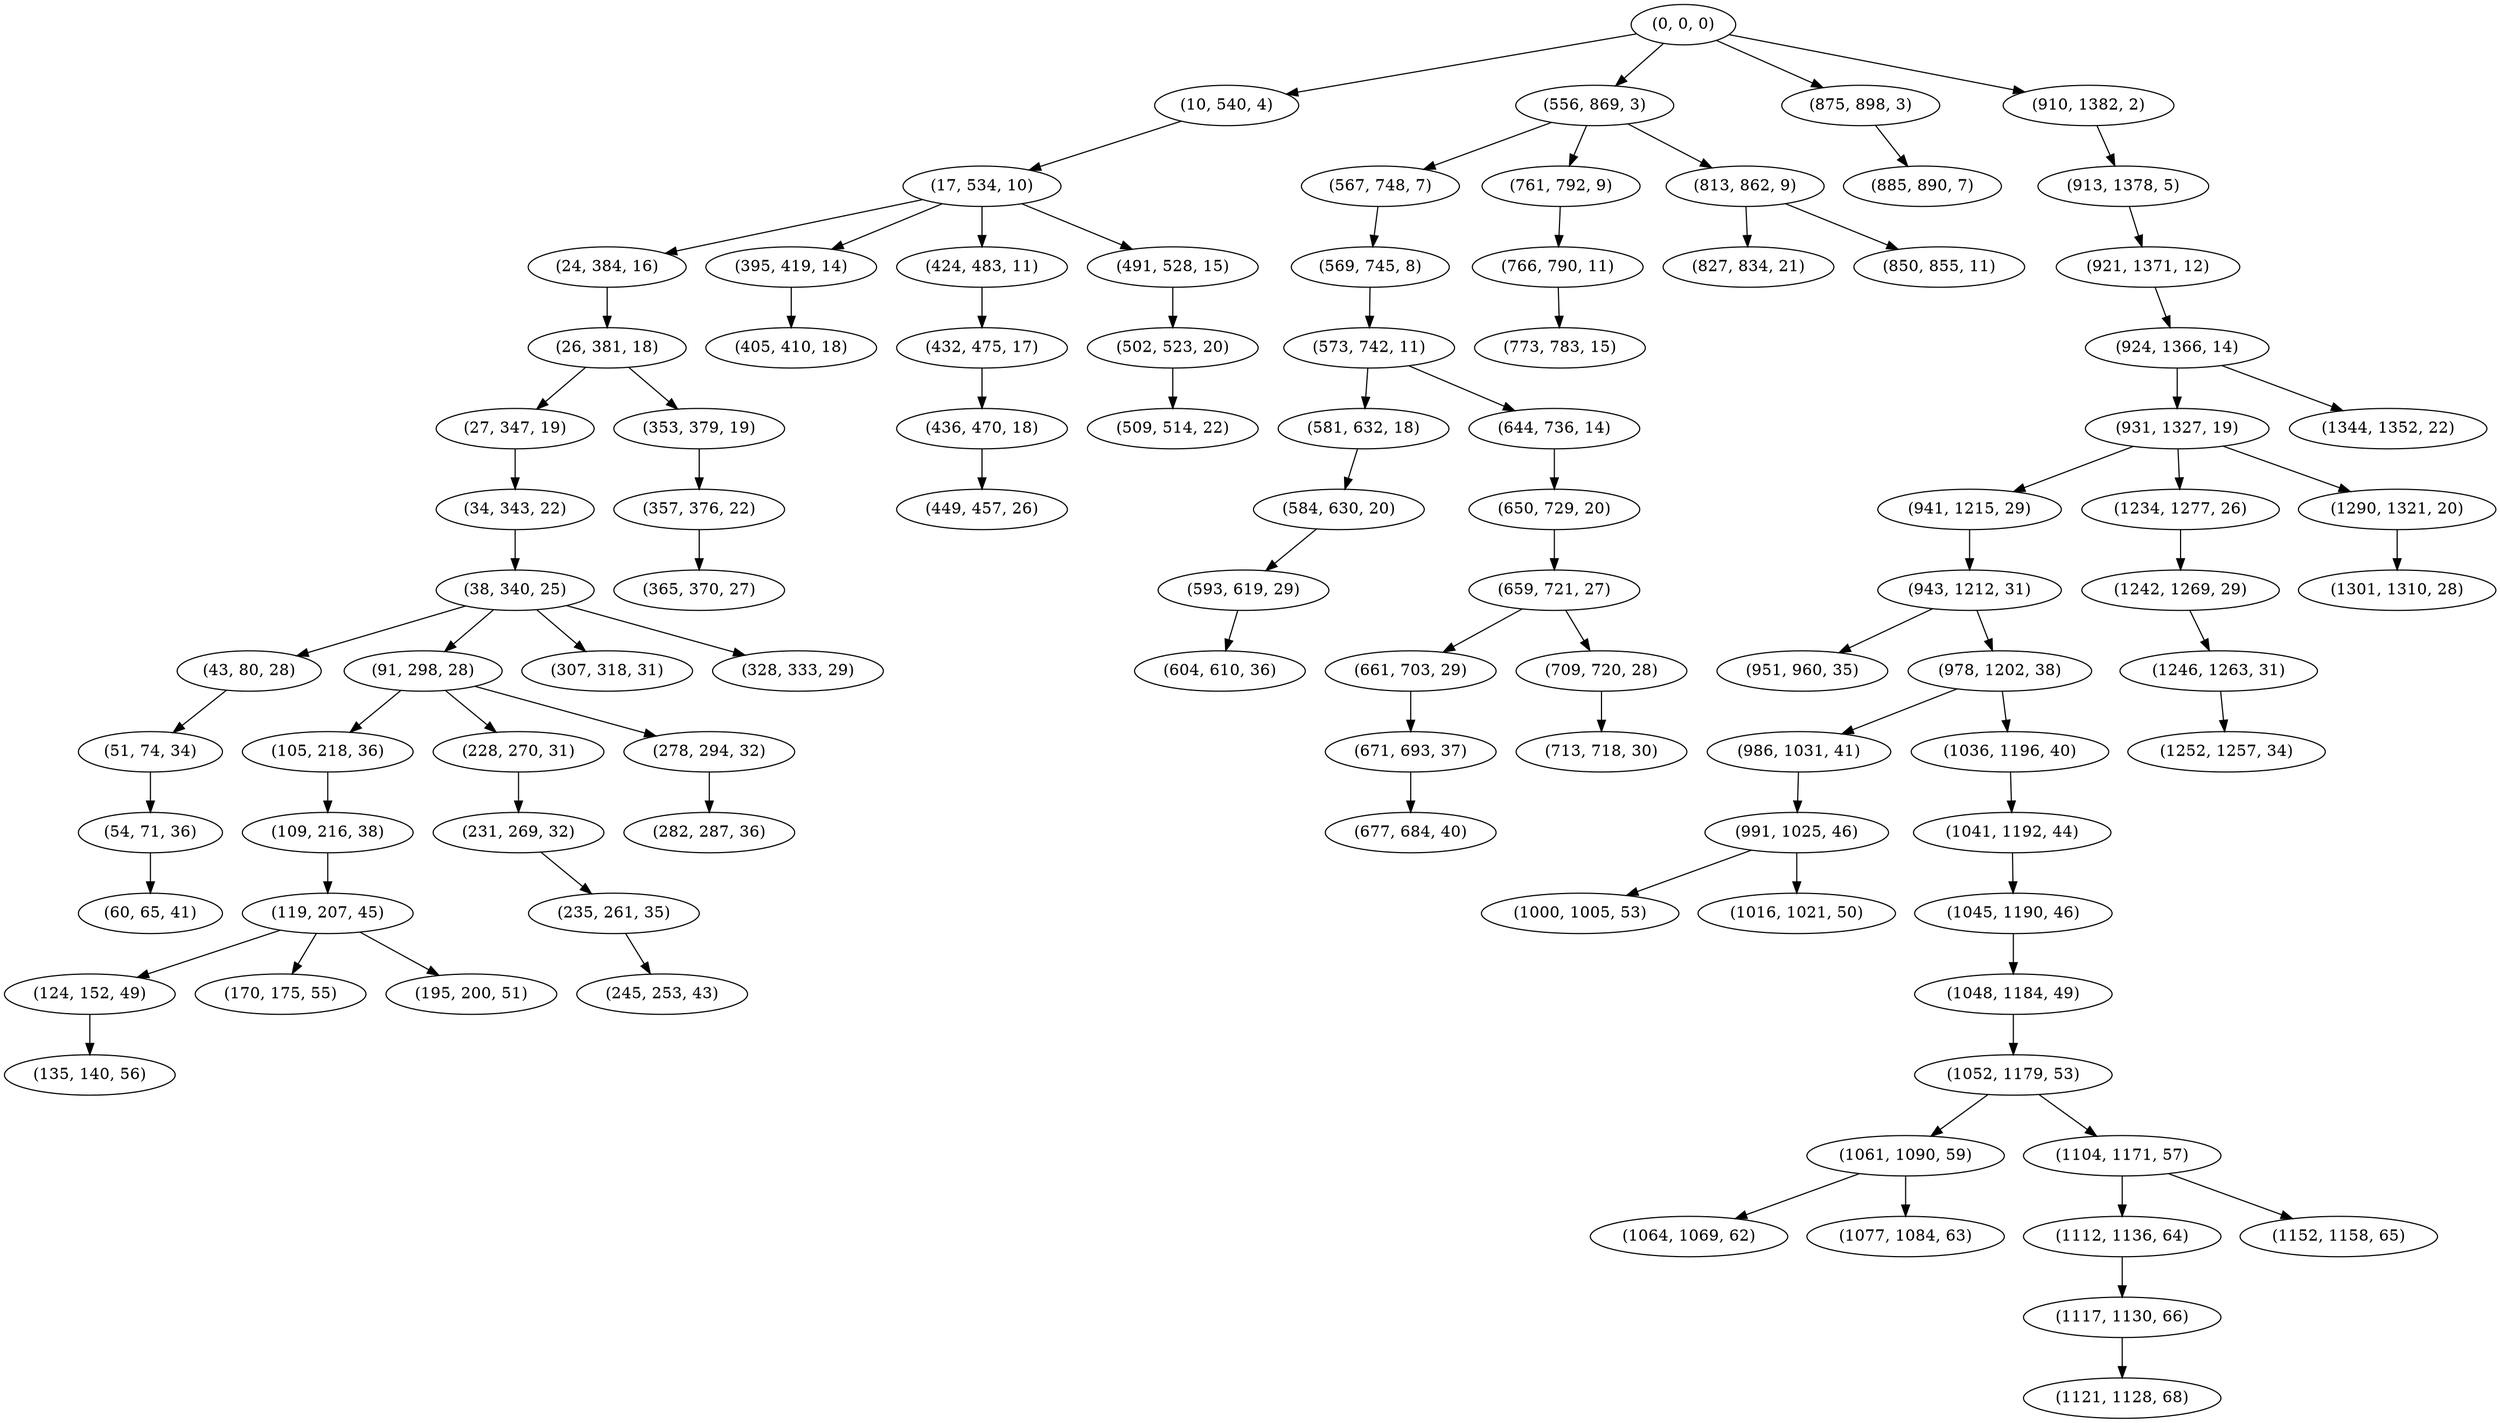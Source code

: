 digraph tree {
    "(0, 0, 0)";
    "(10, 540, 4)";
    "(17, 534, 10)";
    "(24, 384, 16)";
    "(26, 381, 18)";
    "(27, 347, 19)";
    "(34, 343, 22)";
    "(38, 340, 25)";
    "(43, 80, 28)";
    "(51, 74, 34)";
    "(54, 71, 36)";
    "(60, 65, 41)";
    "(91, 298, 28)";
    "(105, 218, 36)";
    "(109, 216, 38)";
    "(119, 207, 45)";
    "(124, 152, 49)";
    "(135, 140, 56)";
    "(170, 175, 55)";
    "(195, 200, 51)";
    "(228, 270, 31)";
    "(231, 269, 32)";
    "(235, 261, 35)";
    "(245, 253, 43)";
    "(278, 294, 32)";
    "(282, 287, 36)";
    "(307, 318, 31)";
    "(328, 333, 29)";
    "(353, 379, 19)";
    "(357, 376, 22)";
    "(365, 370, 27)";
    "(395, 419, 14)";
    "(405, 410, 18)";
    "(424, 483, 11)";
    "(432, 475, 17)";
    "(436, 470, 18)";
    "(449, 457, 26)";
    "(491, 528, 15)";
    "(502, 523, 20)";
    "(509, 514, 22)";
    "(556, 869, 3)";
    "(567, 748, 7)";
    "(569, 745, 8)";
    "(573, 742, 11)";
    "(581, 632, 18)";
    "(584, 630, 20)";
    "(593, 619, 29)";
    "(604, 610, 36)";
    "(644, 736, 14)";
    "(650, 729, 20)";
    "(659, 721, 27)";
    "(661, 703, 29)";
    "(671, 693, 37)";
    "(677, 684, 40)";
    "(709, 720, 28)";
    "(713, 718, 30)";
    "(761, 792, 9)";
    "(766, 790, 11)";
    "(773, 783, 15)";
    "(813, 862, 9)";
    "(827, 834, 21)";
    "(850, 855, 11)";
    "(875, 898, 3)";
    "(885, 890, 7)";
    "(910, 1382, 2)";
    "(913, 1378, 5)";
    "(921, 1371, 12)";
    "(924, 1366, 14)";
    "(931, 1327, 19)";
    "(941, 1215, 29)";
    "(943, 1212, 31)";
    "(951, 960, 35)";
    "(978, 1202, 38)";
    "(986, 1031, 41)";
    "(991, 1025, 46)";
    "(1000, 1005, 53)";
    "(1016, 1021, 50)";
    "(1036, 1196, 40)";
    "(1041, 1192, 44)";
    "(1045, 1190, 46)";
    "(1048, 1184, 49)";
    "(1052, 1179, 53)";
    "(1061, 1090, 59)";
    "(1064, 1069, 62)";
    "(1077, 1084, 63)";
    "(1104, 1171, 57)";
    "(1112, 1136, 64)";
    "(1117, 1130, 66)";
    "(1121, 1128, 68)";
    "(1152, 1158, 65)";
    "(1234, 1277, 26)";
    "(1242, 1269, 29)";
    "(1246, 1263, 31)";
    "(1252, 1257, 34)";
    "(1290, 1321, 20)";
    "(1301, 1310, 28)";
    "(1344, 1352, 22)";
    "(0, 0, 0)" -> "(10, 540, 4)";
    "(0, 0, 0)" -> "(556, 869, 3)";
    "(0, 0, 0)" -> "(875, 898, 3)";
    "(0, 0, 0)" -> "(910, 1382, 2)";
    "(10, 540, 4)" -> "(17, 534, 10)";
    "(17, 534, 10)" -> "(24, 384, 16)";
    "(17, 534, 10)" -> "(395, 419, 14)";
    "(17, 534, 10)" -> "(424, 483, 11)";
    "(17, 534, 10)" -> "(491, 528, 15)";
    "(24, 384, 16)" -> "(26, 381, 18)";
    "(26, 381, 18)" -> "(27, 347, 19)";
    "(26, 381, 18)" -> "(353, 379, 19)";
    "(27, 347, 19)" -> "(34, 343, 22)";
    "(34, 343, 22)" -> "(38, 340, 25)";
    "(38, 340, 25)" -> "(43, 80, 28)";
    "(38, 340, 25)" -> "(91, 298, 28)";
    "(38, 340, 25)" -> "(307, 318, 31)";
    "(38, 340, 25)" -> "(328, 333, 29)";
    "(43, 80, 28)" -> "(51, 74, 34)";
    "(51, 74, 34)" -> "(54, 71, 36)";
    "(54, 71, 36)" -> "(60, 65, 41)";
    "(91, 298, 28)" -> "(105, 218, 36)";
    "(91, 298, 28)" -> "(228, 270, 31)";
    "(91, 298, 28)" -> "(278, 294, 32)";
    "(105, 218, 36)" -> "(109, 216, 38)";
    "(109, 216, 38)" -> "(119, 207, 45)";
    "(119, 207, 45)" -> "(124, 152, 49)";
    "(119, 207, 45)" -> "(170, 175, 55)";
    "(119, 207, 45)" -> "(195, 200, 51)";
    "(124, 152, 49)" -> "(135, 140, 56)";
    "(228, 270, 31)" -> "(231, 269, 32)";
    "(231, 269, 32)" -> "(235, 261, 35)";
    "(235, 261, 35)" -> "(245, 253, 43)";
    "(278, 294, 32)" -> "(282, 287, 36)";
    "(353, 379, 19)" -> "(357, 376, 22)";
    "(357, 376, 22)" -> "(365, 370, 27)";
    "(395, 419, 14)" -> "(405, 410, 18)";
    "(424, 483, 11)" -> "(432, 475, 17)";
    "(432, 475, 17)" -> "(436, 470, 18)";
    "(436, 470, 18)" -> "(449, 457, 26)";
    "(491, 528, 15)" -> "(502, 523, 20)";
    "(502, 523, 20)" -> "(509, 514, 22)";
    "(556, 869, 3)" -> "(567, 748, 7)";
    "(556, 869, 3)" -> "(761, 792, 9)";
    "(556, 869, 3)" -> "(813, 862, 9)";
    "(567, 748, 7)" -> "(569, 745, 8)";
    "(569, 745, 8)" -> "(573, 742, 11)";
    "(573, 742, 11)" -> "(581, 632, 18)";
    "(573, 742, 11)" -> "(644, 736, 14)";
    "(581, 632, 18)" -> "(584, 630, 20)";
    "(584, 630, 20)" -> "(593, 619, 29)";
    "(593, 619, 29)" -> "(604, 610, 36)";
    "(644, 736, 14)" -> "(650, 729, 20)";
    "(650, 729, 20)" -> "(659, 721, 27)";
    "(659, 721, 27)" -> "(661, 703, 29)";
    "(659, 721, 27)" -> "(709, 720, 28)";
    "(661, 703, 29)" -> "(671, 693, 37)";
    "(671, 693, 37)" -> "(677, 684, 40)";
    "(709, 720, 28)" -> "(713, 718, 30)";
    "(761, 792, 9)" -> "(766, 790, 11)";
    "(766, 790, 11)" -> "(773, 783, 15)";
    "(813, 862, 9)" -> "(827, 834, 21)";
    "(813, 862, 9)" -> "(850, 855, 11)";
    "(875, 898, 3)" -> "(885, 890, 7)";
    "(910, 1382, 2)" -> "(913, 1378, 5)";
    "(913, 1378, 5)" -> "(921, 1371, 12)";
    "(921, 1371, 12)" -> "(924, 1366, 14)";
    "(924, 1366, 14)" -> "(931, 1327, 19)";
    "(924, 1366, 14)" -> "(1344, 1352, 22)";
    "(931, 1327, 19)" -> "(941, 1215, 29)";
    "(931, 1327, 19)" -> "(1234, 1277, 26)";
    "(931, 1327, 19)" -> "(1290, 1321, 20)";
    "(941, 1215, 29)" -> "(943, 1212, 31)";
    "(943, 1212, 31)" -> "(951, 960, 35)";
    "(943, 1212, 31)" -> "(978, 1202, 38)";
    "(978, 1202, 38)" -> "(986, 1031, 41)";
    "(978, 1202, 38)" -> "(1036, 1196, 40)";
    "(986, 1031, 41)" -> "(991, 1025, 46)";
    "(991, 1025, 46)" -> "(1000, 1005, 53)";
    "(991, 1025, 46)" -> "(1016, 1021, 50)";
    "(1036, 1196, 40)" -> "(1041, 1192, 44)";
    "(1041, 1192, 44)" -> "(1045, 1190, 46)";
    "(1045, 1190, 46)" -> "(1048, 1184, 49)";
    "(1048, 1184, 49)" -> "(1052, 1179, 53)";
    "(1052, 1179, 53)" -> "(1061, 1090, 59)";
    "(1052, 1179, 53)" -> "(1104, 1171, 57)";
    "(1061, 1090, 59)" -> "(1064, 1069, 62)";
    "(1061, 1090, 59)" -> "(1077, 1084, 63)";
    "(1104, 1171, 57)" -> "(1112, 1136, 64)";
    "(1104, 1171, 57)" -> "(1152, 1158, 65)";
    "(1112, 1136, 64)" -> "(1117, 1130, 66)";
    "(1117, 1130, 66)" -> "(1121, 1128, 68)";
    "(1234, 1277, 26)" -> "(1242, 1269, 29)";
    "(1242, 1269, 29)" -> "(1246, 1263, 31)";
    "(1246, 1263, 31)" -> "(1252, 1257, 34)";
    "(1290, 1321, 20)" -> "(1301, 1310, 28)";
}
